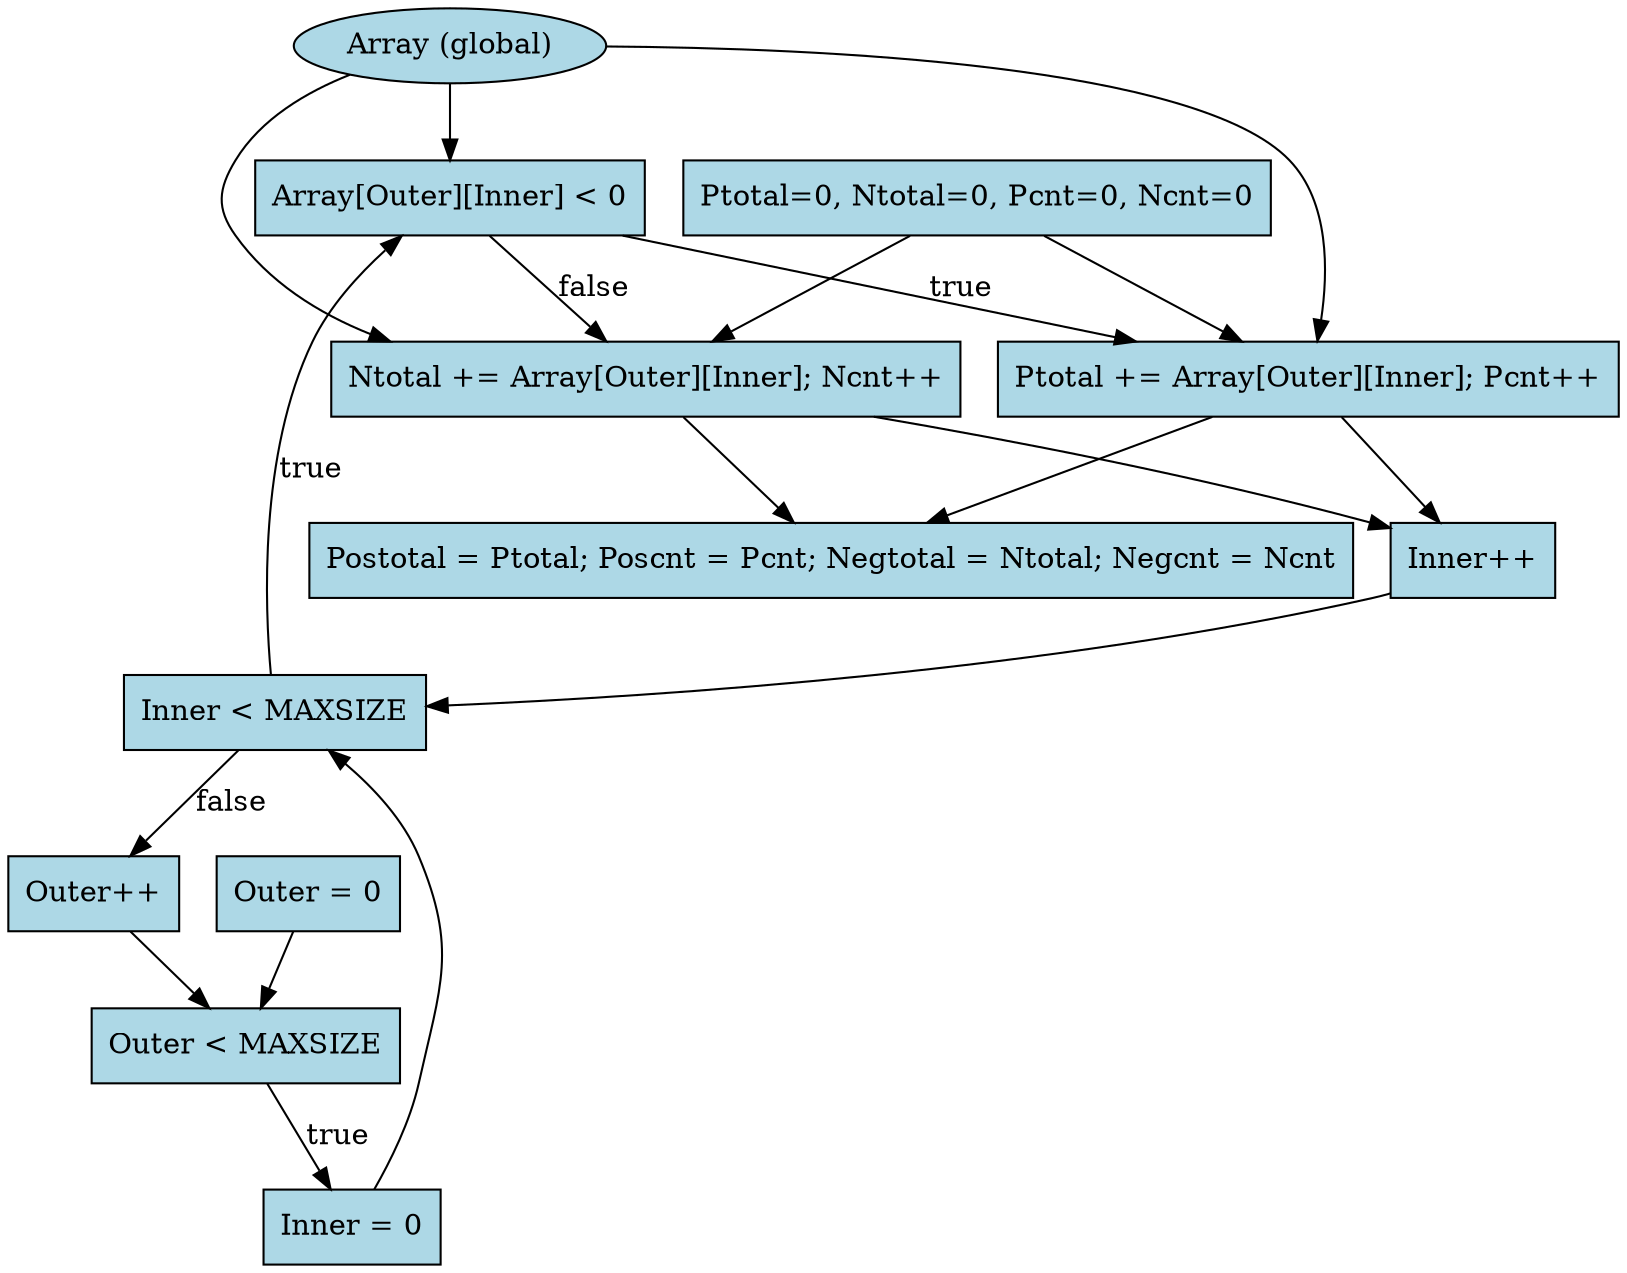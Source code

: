 digraph Sum_DFG {
    node [shape=ellipse, style=filled, fillcolor=lightblue];
    Array_global [label="Array (global)"];
    node [shape=box];
    op_init_vars [label="Ptotal=0, Ntotal=0, Pcnt=0, Ncnt=0"];
    op_assign_Outer [label="Outer = 0"];
    op_condition_outer [label="Outer < MAXSIZE"];
    op_assign_Inner [label="Inner = 0"];
    op_condition_inner [label="Inner < MAXSIZE"];
    op_check_value [label="Array[Outer][Inner] < 0"];
    op_update_positive [label="Ptotal += Array[Outer][Inner]; Pcnt++"];
    op_update_negative [label="Ntotal += Array[Outer][Inner]; Ncnt++"];
    op_increment_Inner [label="Inner++"];
    op_increment_Outer [label="Outer++"];
    op_assign_globals [label="Postotal = Ptotal; Poscnt = Pcnt; Negtotal = Ntotal; Negcnt = Ncnt"];
    Array_global -> op_check_value;
    Array_global -> op_update_positive;
    Array_global -> op_update_negative;
    op_init_vars -> op_update_positive;
    op_init_vars -> op_update_negative;
    op_update_positive -> op_assign_globals;
    op_update_negative -> op_assign_globals;
    op_assign_Outer -> op_condition_outer;
    op_condition_outer -> op_assign_Inner [label="true"];
    op_assign_Inner -> op_condition_inner;
    op_condition_inner -> op_check_value [label="true"];
    op_check_value -> op_update_positive [label="true"];
    op_check_value -> op_update_negative [label="false"];
    op_update_positive -> op_increment_Inner;
    op_update_negative -> op_increment_Inner;
    op_increment_Inner -> op_condition_inner;
    op_condition_inner -> op_increment_Outer [label="false"];
    op_increment_Outer -> op_condition_outer;
}